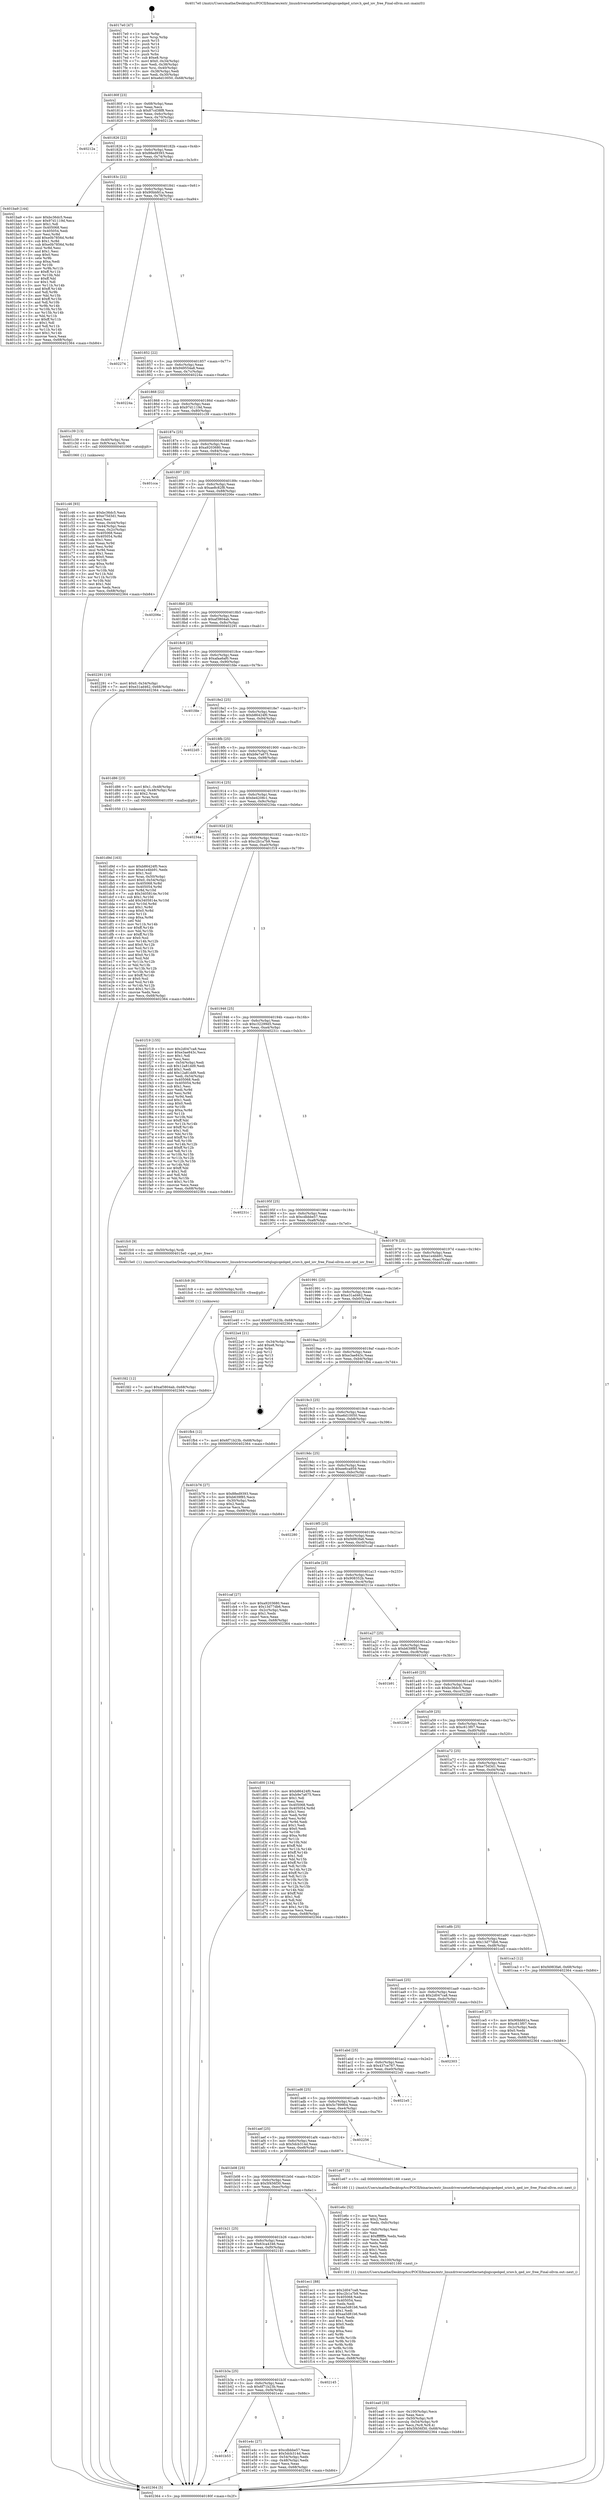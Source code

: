 digraph "0x4017e0" {
  label = "0x4017e0 (/mnt/c/Users/mathe/Desktop/tcc/POCII/binaries/extr_linuxdriversnetethernetqlogicqedqed_sriov.h_qed_iov_free_Final-ollvm.out::main(0))"
  labelloc = "t"
  node[shape=record]

  Entry [label="",width=0.3,height=0.3,shape=circle,fillcolor=black,style=filled]
  "0x40180f" [label="{
     0x40180f [23]\l
     | [instrs]\l
     &nbsp;&nbsp;0x40180f \<+3\>: mov -0x68(%rbp),%eax\l
     &nbsp;&nbsp;0x401812 \<+2\>: mov %eax,%ecx\l
     &nbsp;&nbsp;0x401814 \<+6\>: sub $0x87cd38f8,%ecx\l
     &nbsp;&nbsp;0x40181a \<+3\>: mov %eax,-0x6c(%rbp)\l
     &nbsp;&nbsp;0x40181d \<+3\>: mov %ecx,-0x70(%rbp)\l
     &nbsp;&nbsp;0x401820 \<+6\>: je 000000000040212a \<main+0x94a\>\l
  }"]
  "0x40212a" [label="{
     0x40212a\l
  }", style=dashed]
  "0x401826" [label="{
     0x401826 [22]\l
     | [instrs]\l
     &nbsp;&nbsp;0x401826 \<+5\>: jmp 000000000040182b \<main+0x4b\>\l
     &nbsp;&nbsp;0x40182b \<+3\>: mov -0x6c(%rbp),%eax\l
     &nbsp;&nbsp;0x40182e \<+5\>: sub $0x88ed9393,%eax\l
     &nbsp;&nbsp;0x401833 \<+3\>: mov %eax,-0x74(%rbp)\l
     &nbsp;&nbsp;0x401836 \<+6\>: je 0000000000401ba9 \<main+0x3c9\>\l
  }"]
  Exit [label="",width=0.3,height=0.3,shape=circle,fillcolor=black,style=filled,peripheries=2]
  "0x401ba9" [label="{
     0x401ba9 [144]\l
     | [instrs]\l
     &nbsp;&nbsp;0x401ba9 \<+5\>: mov $0xbc36dc5,%eax\l
     &nbsp;&nbsp;0x401bae \<+5\>: mov $0x97d1119d,%ecx\l
     &nbsp;&nbsp;0x401bb3 \<+2\>: mov $0x1,%dl\l
     &nbsp;&nbsp;0x401bb5 \<+7\>: mov 0x405068,%esi\l
     &nbsp;&nbsp;0x401bbc \<+7\>: mov 0x405054,%edi\l
     &nbsp;&nbsp;0x401bc3 \<+3\>: mov %esi,%r8d\l
     &nbsp;&nbsp;0x401bc6 \<+7\>: add $0xe0b7856d,%r8d\l
     &nbsp;&nbsp;0x401bcd \<+4\>: sub $0x1,%r8d\l
     &nbsp;&nbsp;0x401bd1 \<+7\>: sub $0xe0b7856d,%r8d\l
     &nbsp;&nbsp;0x401bd8 \<+4\>: imul %r8d,%esi\l
     &nbsp;&nbsp;0x401bdc \<+3\>: and $0x1,%esi\l
     &nbsp;&nbsp;0x401bdf \<+3\>: cmp $0x0,%esi\l
     &nbsp;&nbsp;0x401be2 \<+4\>: sete %r9b\l
     &nbsp;&nbsp;0x401be6 \<+3\>: cmp $0xa,%edi\l
     &nbsp;&nbsp;0x401be9 \<+4\>: setl %r10b\l
     &nbsp;&nbsp;0x401bed \<+3\>: mov %r9b,%r11b\l
     &nbsp;&nbsp;0x401bf0 \<+4\>: xor $0xff,%r11b\l
     &nbsp;&nbsp;0x401bf4 \<+3\>: mov %r10b,%bl\l
     &nbsp;&nbsp;0x401bf7 \<+3\>: xor $0xff,%bl\l
     &nbsp;&nbsp;0x401bfa \<+3\>: xor $0x1,%dl\l
     &nbsp;&nbsp;0x401bfd \<+3\>: mov %r11b,%r14b\l
     &nbsp;&nbsp;0x401c00 \<+4\>: and $0xff,%r14b\l
     &nbsp;&nbsp;0x401c04 \<+3\>: and %dl,%r9b\l
     &nbsp;&nbsp;0x401c07 \<+3\>: mov %bl,%r15b\l
     &nbsp;&nbsp;0x401c0a \<+4\>: and $0xff,%r15b\l
     &nbsp;&nbsp;0x401c0e \<+3\>: and %dl,%r10b\l
     &nbsp;&nbsp;0x401c11 \<+3\>: or %r9b,%r14b\l
     &nbsp;&nbsp;0x401c14 \<+3\>: or %r10b,%r15b\l
     &nbsp;&nbsp;0x401c17 \<+3\>: xor %r15b,%r14b\l
     &nbsp;&nbsp;0x401c1a \<+3\>: or %bl,%r11b\l
     &nbsp;&nbsp;0x401c1d \<+4\>: xor $0xff,%r11b\l
     &nbsp;&nbsp;0x401c21 \<+3\>: or $0x1,%dl\l
     &nbsp;&nbsp;0x401c24 \<+3\>: and %dl,%r11b\l
     &nbsp;&nbsp;0x401c27 \<+3\>: or %r11b,%r14b\l
     &nbsp;&nbsp;0x401c2a \<+4\>: test $0x1,%r14b\l
     &nbsp;&nbsp;0x401c2e \<+3\>: cmovne %ecx,%eax\l
     &nbsp;&nbsp;0x401c31 \<+3\>: mov %eax,-0x68(%rbp)\l
     &nbsp;&nbsp;0x401c34 \<+5\>: jmp 0000000000402364 \<main+0xb84\>\l
  }"]
  "0x40183c" [label="{
     0x40183c [22]\l
     | [instrs]\l
     &nbsp;&nbsp;0x40183c \<+5\>: jmp 0000000000401841 \<main+0x61\>\l
     &nbsp;&nbsp;0x401841 \<+3\>: mov -0x6c(%rbp),%eax\l
     &nbsp;&nbsp;0x401844 \<+5\>: sub $0x90bbfd1a,%eax\l
     &nbsp;&nbsp;0x401849 \<+3\>: mov %eax,-0x78(%rbp)\l
     &nbsp;&nbsp;0x40184c \<+6\>: je 0000000000402274 \<main+0xa94\>\l
  }"]
  "0x401fd2" [label="{
     0x401fd2 [12]\l
     | [instrs]\l
     &nbsp;&nbsp;0x401fd2 \<+7\>: movl $0xaf3804ab,-0x68(%rbp)\l
     &nbsp;&nbsp;0x401fd9 \<+5\>: jmp 0000000000402364 \<main+0xb84\>\l
  }"]
  "0x402274" [label="{
     0x402274\l
  }", style=dashed]
  "0x401852" [label="{
     0x401852 [22]\l
     | [instrs]\l
     &nbsp;&nbsp;0x401852 \<+5\>: jmp 0000000000401857 \<main+0x77\>\l
     &nbsp;&nbsp;0x401857 \<+3\>: mov -0x6c(%rbp),%eax\l
     &nbsp;&nbsp;0x40185a \<+5\>: sub $0x949554a8,%eax\l
     &nbsp;&nbsp;0x40185f \<+3\>: mov %eax,-0x7c(%rbp)\l
     &nbsp;&nbsp;0x401862 \<+6\>: je 000000000040224a \<main+0xa6a\>\l
  }"]
  "0x401fc9" [label="{
     0x401fc9 [9]\l
     | [instrs]\l
     &nbsp;&nbsp;0x401fc9 \<+4\>: mov -0x50(%rbp),%rdi\l
     &nbsp;&nbsp;0x401fcd \<+5\>: call 0000000000401030 \<free@plt\>\l
     | [calls]\l
     &nbsp;&nbsp;0x401030 \{1\} (unknown)\l
  }"]
  "0x40224a" [label="{
     0x40224a\l
  }", style=dashed]
  "0x401868" [label="{
     0x401868 [22]\l
     | [instrs]\l
     &nbsp;&nbsp;0x401868 \<+5\>: jmp 000000000040186d \<main+0x8d\>\l
     &nbsp;&nbsp;0x40186d \<+3\>: mov -0x6c(%rbp),%eax\l
     &nbsp;&nbsp;0x401870 \<+5\>: sub $0x97d1119d,%eax\l
     &nbsp;&nbsp;0x401875 \<+3\>: mov %eax,-0x80(%rbp)\l
     &nbsp;&nbsp;0x401878 \<+6\>: je 0000000000401c39 \<main+0x459\>\l
  }"]
  "0x401ea0" [label="{
     0x401ea0 [33]\l
     | [instrs]\l
     &nbsp;&nbsp;0x401ea0 \<+6\>: mov -0x100(%rbp),%ecx\l
     &nbsp;&nbsp;0x401ea6 \<+3\>: imul %eax,%ecx\l
     &nbsp;&nbsp;0x401ea9 \<+4\>: mov -0x50(%rbp),%r8\l
     &nbsp;&nbsp;0x401ead \<+4\>: movslq -0x54(%rbp),%r9\l
     &nbsp;&nbsp;0x401eb1 \<+4\>: mov %ecx,(%r8,%r9,4)\l
     &nbsp;&nbsp;0x401eb5 \<+7\>: movl $0x5f456f30,-0x68(%rbp)\l
     &nbsp;&nbsp;0x401ebc \<+5\>: jmp 0000000000402364 \<main+0xb84\>\l
  }"]
  "0x401c39" [label="{
     0x401c39 [13]\l
     | [instrs]\l
     &nbsp;&nbsp;0x401c39 \<+4\>: mov -0x40(%rbp),%rax\l
     &nbsp;&nbsp;0x401c3d \<+4\>: mov 0x8(%rax),%rdi\l
     &nbsp;&nbsp;0x401c41 \<+5\>: call 0000000000401060 \<atoi@plt\>\l
     | [calls]\l
     &nbsp;&nbsp;0x401060 \{1\} (unknown)\l
  }"]
  "0x40187e" [label="{
     0x40187e [25]\l
     | [instrs]\l
     &nbsp;&nbsp;0x40187e \<+5\>: jmp 0000000000401883 \<main+0xa3\>\l
     &nbsp;&nbsp;0x401883 \<+3\>: mov -0x6c(%rbp),%eax\l
     &nbsp;&nbsp;0x401886 \<+5\>: sub $0xa9203680,%eax\l
     &nbsp;&nbsp;0x40188b \<+6\>: mov %eax,-0x84(%rbp)\l
     &nbsp;&nbsp;0x401891 \<+6\>: je 0000000000401cca \<main+0x4ea\>\l
  }"]
  "0x401e6c" [label="{
     0x401e6c [52]\l
     | [instrs]\l
     &nbsp;&nbsp;0x401e6c \<+2\>: xor %ecx,%ecx\l
     &nbsp;&nbsp;0x401e6e \<+5\>: mov $0x2,%edx\l
     &nbsp;&nbsp;0x401e73 \<+6\>: mov %edx,-0xfc(%rbp)\l
     &nbsp;&nbsp;0x401e79 \<+1\>: cltd\l
     &nbsp;&nbsp;0x401e7a \<+6\>: mov -0xfc(%rbp),%esi\l
     &nbsp;&nbsp;0x401e80 \<+2\>: idiv %esi\l
     &nbsp;&nbsp;0x401e82 \<+6\>: imul $0xfffffffe,%edx,%edx\l
     &nbsp;&nbsp;0x401e88 \<+2\>: mov %ecx,%edi\l
     &nbsp;&nbsp;0x401e8a \<+2\>: sub %edx,%edi\l
     &nbsp;&nbsp;0x401e8c \<+2\>: mov %ecx,%edx\l
     &nbsp;&nbsp;0x401e8e \<+3\>: sub $0x1,%edx\l
     &nbsp;&nbsp;0x401e91 \<+2\>: add %edx,%edi\l
     &nbsp;&nbsp;0x401e93 \<+2\>: sub %edi,%ecx\l
     &nbsp;&nbsp;0x401e95 \<+6\>: mov %ecx,-0x100(%rbp)\l
     &nbsp;&nbsp;0x401e9b \<+5\>: call 0000000000401160 \<next_i\>\l
     | [calls]\l
     &nbsp;&nbsp;0x401160 \{1\} (/mnt/c/Users/mathe/Desktop/tcc/POCII/binaries/extr_linuxdriversnetethernetqlogicqedqed_sriov.h_qed_iov_free_Final-ollvm.out::next_i)\l
  }"]
  "0x401cca" [label="{
     0x401cca\l
  }", style=dashed]
  "0x401897" [label="{
     0x401897 [25]\l
     | [instrs]\l
     &nbsp;&nbsp;0x401897 \<+5\>: jmp 000000000040189c \<main+0xbc\>\l
     &nbsp;&nbsp;0x40189c \<+3\>: mov -0x6c(%rbp),%eax\l
     &nbsp;&nbsp;0x40189f \<+5\>: sub $0xae8c82f8,%eax\l
     &nbsp;&nbsp;0x4018a4 \<+6\>: mov %eax,-0x88(%rbp)\l
     &nbsp;&nbsp;0x4018aa \<+6\>: je 000000000040206e \<main+0x88e\>\l
  }"]
  "0x401b53" [label="{
     0x401b53\l
  }", style=dashed]
  "0x40206e" [label="{
     0x40206e\l
  }", style=dashed]
  "0x4018b0" [label="{
     0x4018b0 [25]\l
     | [instrs]\l
     &nbsp;&nbsp;0x4018b0 \<+5\>: jmp 00000000004018b5 \<main+0xd5\>\l
     &nbsp;&nbsp;0x4018b5 \<+3\>: mov -0x6c(%rbp),%eax\l
     &nbsp;&nbsp;0x4018b8 \<+5\>: sub $0xaf3804ab,%eax\l
     &nbsp;&nbsp;0x4018bd \<+6\>: mov %eax,-0x8c(%rbp)\l
     &nbsp;&nbsp;0x4018c3 \<+6\>: je 0000000000402291 \<main+0xab1\>\l
  }"]
  "0x401e4c" [label="{
     0x401e4c [27]\l
     | [instrs]\l
     &nbsp;&nbsp;0x401e4c \<+5\>: mov $0xcdbbbe57,%eax\l
     &nbsp;&nbsp;0x401e51 \<+5\>: mov $0x5dcb314d,%ecx\l
     &nbsp;&nbsp;0x401e56 \<+3\>: mov -0x54(%rbp),%edx\l
     &nbsp;&nbsp;0x401e59 \<+3\>: cmp -0x48(%rbp),%edx\l
     &nbsp;&nbsp;0x401e5c \<+3\>: cmovl %ecx,%eax\l
     &nbsp;&nbsp;0x401e5f \<+3\>: mov %eax,-0x68(%rbp)\l
     &nbsp;&nbsp;0x401e62 \<+5\>: jmp 0000000000402364 \<main+0xb84\>\l
  }"]
  "0x402291" [label="{
     0x402291 [19]\l
     | [instrs]\l
     &nbsp;&nbsp;0x402291 \<+7\>: movl $0x0,-0x34(%rbp)\l
     &nbsp;&nbsp;0x402298 \<+7\>: movl $0xe31ad462,-0x68(%rbp)\l
     &nbsp;&nbsp;0x40229f \<+5\>: jmp 0000000000402364 \<main+0xb84\>\l
  }"]
  "0x4018c9" [label="{
     0x4018c9 [25]\l
     | [instrs]\l
     &nbsp;&nbsp;0x4018c9 \<+5\>: jmp 00000000004018ce \<main+0xee\>\l
     &nbsp;&nbsp;0x4018ce \<+3\>: mov -0x6c(%rbp),%eax\l
     &nbsp;&nbsp;0x4018d1 \<+5\>: sub $0xafaa6af0,%eax\l
     &nbsp;&nbsp;0x4018d6 \<+6\>: mov %eax,-0x90(%rbp)\l
     &nbsp;&nbsp;0x4018dc \<+6\>: je 0000000000401fde \<main+0x7fe\>\l
  }"]
  "0x401b3a" [label="{
     0x401b3a [25]\l
     | [instrs]\l
     &nbsp;&nbsp;0x401b3a \<+5\>: jmp 0000000000401b3f \<main+0x35f\>\l
     &nbsp;&nbsp;0x401b3f \<+3\>: mov -0x6c(%rbp),%eax\l
     &nbsp;&nbsp;0x401b42 \<+5\>: sub $0x6f71b23b,%eax\l
     &nbsp;&nbsp;0x401b47 \<+6\>: mov %eax,-0xf4(%rbp)\l
     &nbsp;&nbsp;0x401b4d \<+6\>: je 0000000000401e4c \<main+0x66c\>\l
  }"]
  "0x401fde" [label="{
     0x401fde\l
  }", style=dashed]
  "0x4018e2" [label="{
     0x4018e2 [25]\l
     | [instrs]\l
     &nbsp;&nbsp;0x4018e2 \<+5\>: jmp 00000000004018e7 \<main+0x107\>\l
     &nbsp;&nbsp;0x4018e7 \<+3\>: mov -0x6c(%rbp),%eax\l
     &nbsp;&nbsp;0x4018ea \<+5\>: sub $0xb86424f0,%eax\l
     &nbsp;&nbsp;0x4018ef \<+6\>: mov %eax,-0x94(%rbp)\l
     &nbsp;&nbsp;0x4018f5 \<+6\>: je 00000000004022d5 \<main+0xaf5\>\l
  }"]
  "0x402145" [label="{
     0x402145\l
  }", style=dashed]
  "0x4022d5" [label="{
     0x4022d5\l
  }", style=dashed]
  "0x4018fb" [label="{
     0x4018fb [25]\l
     | [instrs]\l
     &nbsp;&nbsp;0x4018fb \<+5\>: jmp 0000000000401900 \<main+0x120\>\l
     &nbsp;&nbsp;0x401900 \<+3\>: mov -0x6c(%rbp),%eax\l
     &nbsp;&nbsp;0x401903 \<+5\>: sub $0xb9e7a675,%eax\l
     &nbsp;&nbsp;0x401908 \<+6\>: mov %eax,-0x98(%rbp)\l
     &nbsp;&nbsp;0x40190e \<+6\>: je 0000000000401d86 \<main+0x5a6\>\l
  }"]
  "0x401b21" [label="{
     0x401b21 [25]\l
     | [instrs]\l
     &nbsp;&nbsp;0x401b21 \<+5\>: jmp 0000000000401b26 \<main+0x346\>\l
     &nbsp;&nbsp;0x401b26 \<+3\>: mov -0x6c(%rbp),%eax\l
     &nbsp;&nbsp;0x401b29 \<+5\>: sub $0x63ca4346,%eax\l
     &nbsp;&nbsp;0x401b2e \<+6\>: mov %eax,-0xf0(%rbp)\l
     &nbsp;&nbsp;0x401b34 \<+6\>: je 0000000000402145 \<main+0x965\>\l
  }"]
  "0x401d86" [label="{
     0x401d86 [23]\l
     | [instrs]\l
     &nbsp;&nbsp;0x401d86 \<+7\>: movl $0x1,-0x48(%rbp)\l
     &nbsp;&nbsp;0x401d8d \<+4\>: movslq -0x48(%rbp),%rax\l
     &nbsp;&nbsp;0x401d91 \<+4\>: shl $0x2,%rax\l
     &nbsp;&nbsp;0x401d95 \<+3\>: mov %rax,%rdi\l
     &nbsp;&nbsp;0x401d98 \<+5\>: call 0000000000401050 \<malloc@plt\>\l
     | [calls]\l
     &nbsp;&nbsp;0x401050 \{1\} (unknown)\l
  }"]
  "0x401914" [label="{
     0x401914 [25]\l
     | [instrs]\l
     &nbsp;&nbsp;0x401914 \<+5\>: jmp 0000000000401919 \<main+0x139\>\l
     &nbsp;&nbsp;0x401919 \<+3\>: mov -0x6c(%rbp),%eax\l
     &nbsp;&nbsp;0x40191c \<+5\>: sub $0xbe4208c1,%eax\l
     &nbsp;&nbsp;0x401921 \<+6\>: mov %eax,-0x9c(%rbp)\l
     &nbsp;&nbsp;0x401927 \<+6\>: je 000000000040234a \<main+0xb6a\>\l
  }"]
  "0x401ec1" [label="{
     0x401ec1 [88]\l
     | [instrs]\l
     &nbsp;&nbsp;0x401ec1 \<+5\>: mov $0x2d047ca8,%eax\l
     &nbsp;&nbsp;0x401ec6 \<+5\>: mov $0xc2b1a7b9,%ecx\l
     &nbsp;&nbsp;0x401ecb \<+7\>: mov 0x405068,%edx\l
     &nbsp;&nbsp;0x401ed2 \<+7\>: mov 0x405054,%esi\l
     &nbsp;&nbsp;0x401ed9 \<+2\>: mov %edx,%edi\l
     &nbsp;&nbsp;0x401edb \<+6\>: add $0xaa5d81b6,%edi\l
     &nbsp;&nbsp;0x401ee1 \<+3\>: sub $0x1,%edi\l
     &nbsp;&nbsp;0x401ee4 \<+6\>: sub $0xaa5d81b6,%edi\l
     &nbsp;&nbsp;0x401eea \<+3\>: imul %edi,%edx\l
     &nbsp;&nbsp;0x401eed \<+3\>: and $0x1,%edx\l
     &nbsp;&nbsp;0x401ef0 \<+3\>: cmp $0x0,%edx\l
     &nbsp;&nbsp;0x401ef3 \<+4\>: sete %r8b\l
     &nbsp;&nbsp;0x401ef7 \<+3\>: cmp $0xa,%esi\l
     &nbsp;&nbsp;0x401efa \<+4\>: setl %r9b\l
     &nbsp;&nbsp;0x401efe \<+3\>: mov %r8b,%r10b\l
     &nbsp;&nbsp;0x401f01 \<+3\>: and %r9b,%r10b\l
     &nbsp;&nbsp;0x401f04 \<+3\>: xor %r9b,%r8b\l
     &nbsp;&nbsp;0x401f07 \<+3\>: or %r8b,%r10b\l
     &nbsp;&nbsp;0x401f0a \<+4\>: test $0x1,%r10b\l
     &nbsp;&nbsp;0x401f0e \<+3\>: cmovne %ecx,%eax\l
     &nbsp;&nbsp;0x401f11 \<+3\>: mov %eax,-0x68(%rbp)\l
     &nbsp;&nbsp;0x401f14 \<+5\>: jmp 0000000000402364 \<main+0xb84\>\l
  }"]
  "0x40234a" [label="{
     0x40234a\l
  }", style=dashed]
  "0x40192d" [label="{
     0x40192d [25]\l
     | [instrs]\l
     &nbsp;&nbsp;0x40192d \<+5\>: jmp 0000000000401932 \<main+0x152\>\l
     &nbsp;&nbsp;0x401932 \<+3\>: mov -0x6c(%rbp),%eax\l
     &nbsp;&nbsp;0x401935 \<+5\>: sub $0xc2b1a7b9,%eax\l
     &nbsp;&nbsp;0x40193a \<+6\>: mov %eax,-0xa0(%rbp)\l
     &nbsp;&nbsp;0x401940 \<+6\>: je 0000000000401f19 \<main+0x739\>\l
  }"]
  "0x401b08" [label="{
     0x401b08 [25]\l
     | [instrs]\l
     &nbsp;&nbsp;0x401b08 \<+5\>: jmp 0000000000401b0d \<main+0x32d\>\l
     &nbsp;&nbsp;0x401b0d \<+3\>: mov -0x6c(%rbp),%eax\l
     &nbsp;&nbsp;0x401b10 \<+5\>: sub $0x5f456f30,%eax\l
     &nbsp;&nbsp;0x401b15 \<+6\>: mov %eax,-0xec(%rbp)\l
     &nbsp;&nbsp;0x401b1b \<+6\>: je 0000000000401ec1 \<main+0x6e1\>\l
  }"]
  "0x401f19" [label="{
     0x401f19 [155]\l
     | [instrs]\l
     &nbsp;&nbsp;0x401f19 \<+5\>: mov $0x2d047ca8,%eax\l
     &nbsp;&nbsp;0x401f1e \<+5\>: mov $0xe3ae843c,%ecx\l
     &nbsp;&nbsp;0x401f23 \<+2\>: mov $0x1,%dl\l
     &nbsp;&nbsp;0x401f25 \<+2\>: xor %esi,%esi\l
     &nbsp;&nbsp;0x401f27 \<+3\>: mov -0x54(%rbp),%edi\l
     &nbsp;&nbsp;0x401f2a \<+6\>: sub $0x12a81dd9,%edi\l
     &nbsp;&nbsp;0x401f30 \<+3\>: add $0x1,%edi\l
     &nbsp;&nbsp;0x401f33 \<+6\>: add $0x12a81dd9,%edi\l
     &nbsp;&nbsp;0x401f39 \<+3\>: mov %edi,-0x54(%rbp)\l
     &nbsp;&nbsp;0x401f3c \<+7\>: mov 0x405068,%edi\l
     &nbsp;&nbsp;0x401f43 \<+8\>: mov 0x405054,%r8d\l
     &nbsp;&nbsp;0x401f4b \<+3\>: sub $0x1,%esi\l
     &nbsp;&nbsp;0x401f4e \<+3\>: mov %edi,%r9d\l
     &nbsp;&nbsp;0x401f51 \<+3\>: add %esi,%r9d\l
     &nbsp;&nbsp;0x401f54 \<+4\>: imul %r9d,%edi\l
     &nbsp;&nbsp;0x401f58 \<+3\>: and $0x1,%edi\l
     &nbsp;&nbsp;0x401f5b \<+3\>: cmp $0x0,%edi\l
     &nbsp;&nbsp;0x401f5e \<+4\>: sete %r10b\l
     &nbsp;&nbsp;0x401f62 \<+4\>: cmp $0xa,%r8d\l
     &nbsp;&nbsp;0x401f66 \<+4\>: setl %r11b\l
     &nbsp;&nbsp;0x401f6a \<+3\>: mov %r10b,%bl\l
     &nbsp;&nbsp;0x401f6d \<+3\>: xor $0xff,%bl\l
     &nbsp;&nbsp;0x401f70 \<+3\>: mov %r11b,%r14b\l
     &nbsp;&nbsp;0x401f73 \<+4\>: xor $0xff,%r14b\l
     &nbsp;&nbsp;0x401f77 \<+3\>: xor $0x1,%dl\l
     &nbsp;&nbsp;0x401f7a \<+3\>: mov %bl,%r15b\l
     &nbsp;&nbsp;0x401f7d \<+4\>: and $0xff,%r15b\l
     &nbsp;&nbsp;0x401f81 \<+3\>: and %dl,%r10b\l
     &nbsp;&nbsp;0x401f84 \<+3\>: mov %r14b,%r12b\l
     &nbsp;&nbsp;0x401f87 \<+4\>: and $0xff,%r12b\l
     &nbsp;&nbsp;0x401f8b \<+3\>: and %dl,%r11b\l
     &nbsp;&nbsp;0x401f8e \<+3\>: or %r10b,%r15b\l
     &nbsp;&nbsp;0x401f91 \<+3\>: or %r11b,%r12b\l
     &nbsp;&nbsp;0x401f94 \<+3\>: xor %r12b,%r15b\l
     &nbsp;&nbsp;0x401f97 \<+3\>: or %r14b,%bl\l
     &nbsp;&nbsp;0x401f9a \<+3\>: xor $0xff,%bl\l
     &nbsp;&nbsp;0x401f9d \<+3\>: or $0x1,%dl\l
     &nbsp;&nbsp;0x401fa0 \<+2\>: and %dl,%bl\l
     &nbsp;&nbsp;0x401fa2 \<+3\>: or %bl,%r15b\l
     &nbsp;&nbsp;0x401fa5 \<+4\>: test $0x1,%r15b\l
     &nbsp;&nbsp;0x401fa9 \<+3\>: cmovne %ecx,%eax\l
     &nbsp;&nbsp;0x401fac \<+3\>: mov %eax,-0x68(%rbp)\l
     &nbsp;&nbsp;0x401faf \<+5\>: jmp 0000000000402364 \<main+0xb84\>\l
  }"]
  "0x401946" [label="{
     0x401946 [25]\l
     | [instrs]\l
     &nbsp;&nbsp;0x401946 \<+5\>: jmp 000000000040194b \<main+0x16b\>\l
     &nbsp;&nbsp;0x40194b \<+3\>: mov -0x6c(%rbp),%eax\l
     &nbsp;&nbsp;0x40194e \<+5\>: sub $0xc32299d5,%eax\l
     &nbsp;&nbsp;0x401953 \<+6\>: mov %eax,-0xa4(%rbp)\l
     &nbsp;&nbsp;0x401959 \<+6\>: je 000000000040231c \<main+0xb3c\>\l
  }"]
  "0x401e67" [label="{
     0x401e67 [5]\l
     | [instrs]\l
     &nbsp;&nbsp;0x401e67 \<+5\>: call 0000000000401160 \<next_i\>\l
     | [calls]\l
     &nbsp;&nbsp;0x401160 \{1\} (/mnt/c/Users/mathe/Desktop/tcc/POCII/binaries/extr_linuxdriversnetethernetqlogicqedqed_sriov.h_qed_iov_free_Final-ollvm.out::next_i)\l
  }"]
  "0x40231c" [label="{
     0x40231c\l
  }", style=dashed]
  "0x40195f" [label="{
     0x40195f [25]\l
     | [instrs]\l
     &nbsp;&nbsp;0x40195f \<+5\>: jmp 0000000000401964 \<main+0x184\>\l
     &nbsp;&nbsp;0x401964 \<+3\>: mov -0x6c(%rbp),%eax\l
     &nbsp;&nbsp;0x401967 \<+5\>: sub $0xcdbbbe57,%eax\l
     &nbsp;&nbsp;0x40196c \<+6\>: mov %eax,-0xa8(%rbp)\l
     &nbsp;&nbsp;0x401972 \<+6\>: je 0000000000401fc0 \<main+0x7e0\>\l
  }"]
  "0x401aef" [label="{
     0x401aef [25]\l
     | [instrs]\l
     &nbsp;&nbsp;0x401aef \<+5\>: jmp 0000000000401af4 \<main+0x314\>\l
     &nbsp;&nbsp;0x401af4 \<+3\>: mov -0x6c(%rbp),%eax\l
     &nbsp;&nbsp;0x401af7 \<+5\>: sub $0x5dcb314d,%eax\l
     &nbsp;&nbsp;0x401afc \<+6\>: mov %eax,-0xe8(%rbp)\l
     &nbsp;&nbsp;0x401b02 \<+6\>: je 0000000000401e67 \<main+0x687\>\l
  }"]
  "0x401fc0" [label="{
     0x401fc0 [9]\l
     | [instrs]\l
     &nbsp;&nbsp;0x401fc0 \<+4\>: mov -0x50(%rbp),%rdi\l
     &nbsp;&nbsp;0x401fc4 \<+5\>: call 00000000004015e0 \<qed_iov_free\>\l
     | [calls]\l
     &nbsp;&nbsp;0x4015e0 \{1\} (/mnt/c/Users/mathe/Desktop/tcc/POCII/binaries/extr_linuxdriversnetethernetqlogicqedqed_sriov.h_qed_iov_free_Final-ollvm.out::qed_iov_free)\l
  }"]
  "0x401978" [label="{
     0x401978 [25]\l
     | [instrs]\l
     &nbsp;&nbsp;0x401978 \<+5\>: jmp 000000000040197d \<main+0x19d\>\l
     &nbsp;&nbsp;0x40197d \<+3\>: mov -0x6c(%rbp),%eax\l
     &nbsp;&nbsp;0x401980 \<+5\>: sub $0xe1e4bb91,%eax\l
     &nbsp;&nbsp;0x401985 \<+6\>: mov %eax,-0xac(%rbp)\l
     &nbsp;&nbsp;0x40198b \<+6\>: je 0000000000401e40 \<main+0x660\>\l
  }"]
  "0x402256" [label="{
     0x402256\l
  }", style=dashed]
  "0x401e40" [label="{
     0x401e40 [12]\l
     | [instrs]\l
     &nbsp;&nbsp;0x401e40 \<+7\>: movl $0x6f71b23b,-0x68(%rbp)\l
     &nbsp;&nbsp;0x401e47 \<+5\>: jmp 0000000000402364 \<main+0xb84\>\l
  }"]
  "0x401991" [label="{
     0x401991 [25]\l
     | [instrs]\l
     &nbsp;&nbsp;0x401991 \<+5\>: jmp 0000000000401996 \<main+0x1b6\>\l
     &nbsp;&nbsp;0x401996 \<+3\>: mov -0x6c(%rbp),%eax\l
     &nbsp;&nbsp;0x401999 \<+5\>: sub $0xe31ad462,%eax\l
     &nbsp;&nbsp;0x40199e \<+6\>: mov %eax,-0xb0(%rbp)\l
     &nbsp;&nbsp;0x4019a4 \<+6\>: je 00000000004022a4 \<main+0xac4\>\l
  }"]
  "0x401ad6" [label="{
     0x401ad6 [25]\l
     | [instrs]\l
     &nbsp;&nbsp;0x401ad6 \<+5\>: jmp 0000000000401adb \<main+0x2fb\>\l
     &nbsp;&nbsp;0x401adb \<+3\>: mov -0x6c(%rbp),%eax\l
     &nbsp;&nbsp;0x401ade \<+5\>: sub $0x5c789904,%eax\l
     &nbsp;&nbsp;0x401ae3 \<+6\>: mov %eax,-0xe4(%rbp)\l
     &nbsp;&nbsp;0x401ae9 \<+6\>: je 0000000000402256 \<main+0xa76\>\l
  }"]
  "0x4022a4" [label="{
     0x4022a4 [21]\l
     | [instrs]\l
     &nbsp;&nbsp;0x4022a4 \<+3\>: mov -0x34(%rbp),%eax\l
     &nbsp;&nbsp;0x4022a7 \<+7\>: add $0xe8,%rsp\l
     &nbsp;&nbsp;0x4022ae \<+1\>: pop %rbx\l
     &nbsp;&nbsp;0x4022af \<+2\>: pop %r12\l
     &nbsp;&nbsp;0x4022b1 \<+2\>: pop %r13\l
     &nbsp;&nbsp;0x4022b3 \<+2\>: pop %r14\l
     &nbsp;&nbsp;0x4022b5 \<+2\>: pop %r15\l
     &nbsp;&nbsp;0x4022b7 \<+1\>: pop %rbp\l
     &nbsp;&nbsp;0x4022b8 \<+1\>: ret\l
  }"]
  "0x4019aa" [label="{
     0x4019aa [25]\l
     | [instrs]\l
     &nbsp;&nbsp;0x4019aa \<+5\>: jmp 00000000004019af \<main+0x1cf\>\l
     &nbsp;&nbsp;0x4019af \<+3\>: mov -0x6c(%rbp),%eax\l
     &nbsp;&nbsp;0x4019b2 \<+5\>: sub $0xe3ae843c,%eax\l
     &nbsp;&nbsp;0x4019b7 \<+6\>: mov %eax,-0xb4(%rbp)\l
     &nbsp;&nbsp;0x4019bd \<+6\>: je 0000000000401fb4 \<main+0x7d4\>\l
  }"]
  "0x4021e5" [label="{
     0x4021e5\l
  }", style=dashed]
  "0x401fb4" [label="{
     0x401fb4 [12]\l
     | [instrs]\l
     &nbsp;&nbsp;0x401fb4 \<+7\>: movl $0x6f71b23b,-0x68(%rbp)\l
     &nbsp;&nbsp;0x401fbb \<+5\>: jmp 0000000000402364 \<main+0xb84\>\l
  }"]
  "0x4019c3" [label="{
     0x4019c3 [25]\l
     | [instrs]\l
     &nbsp;&nbsp;0x4019c3 \<+5\>: jmp 00000000004019c8 \<main+0x1e8\>\l
     &nbsp;&nbsp;0x4019c8 \<+3\>: mov -0x6c(%rbp),%eax\l
     &nbsp;&nbsp;0x4019cb \<+5\>: sub $0xe6d10050,%eax\l
     &nbsp;&nbsp;0x4019d0 \<+6\>: mov %eax,-0xb8(%rbp)\l
     &nbsp;&nbsp;0x4019d6 \<+6\>: je 0000000000401b76 \<main+0x396\>\l
  }"]
  "0x401abd" [label="{
     0x401abd [25]\l
     | [instrs]\l
     &nbsp;&nbsp;0x401abd \<+5\>: jmp 0000000000401ac2 \<main+0x2e2\>\l
     &nbsp;&nbsp;0x401ac2 \<+3\>: mov -0x6c(%rbp),%eax\l
     &nbsp;&nbsp;0x401ac5 \<+5\>: sub $0x437ce767,%eax\l
     &nbsp;&nbsp;0x401aca \<+6\>: mov %eax,-0xe0(%rbp)\l
     &nbsp;&nbsp;0x401ad0 \<+6\>: je 00000000004021e5 \<main+0xa05\>\l
  }"]
  "0x401b76" [label="{
     0x401b76 [27]\l
     | [instrs]\l
     &nbsp;&nbsp;0x401b76 \<+5\>: mov $0x88ed9393,%eax\l
     &nbsp;&nbsp;0x401b7b \<+5\>: mov $0xb639f85,%ecx\l
     &nbsp;&nbsp;0x401b80 \<+3\>: mov -0x30(%rbp),%edx\l
     &nbsp;&nbsp;0x401b83 \<+3\>: cmp $0x2,%edx\l
     &nbsp;&nbsp;0x401b86 \<+3\>: cmovne %ecx,%eax\l
     &nbsp;&nbsp;0x401b89 \<+3\>: mov %eax,-0x68(%rbp)\l
     &nbsp;&nbsp;0x401b8c \<+5\>: jmp 0000000000402364 \<main+0xb84\>\l
  }"]
  "0x4019dc" [label="{
     0x4019dc [25]\l
     | [instrs]\l
     &nbsp;&nbsp;0x4019dc \<+5\>: jmp 00000000004019e1 \<main+0x201\>\l
     &nbsp;&nbsp;0x4019e1 \<+3\>: mov -0x6c(%rbp),%eax\l
     &nbsp;&nbsp;0x4019e4 \<+5\>: sub $0xee6ca959,%eax\l
     &nbsp;&nbsp;0x4019e9 \<+6\>: mov %eax,-0xbc(%rbp)\l
     &nbsp;&nbsp;0x4019ef \<+6\>: je 0000000000402280 \<main+0xaa0\>\l
  }"]
  "0x402364" [label="{
     0x402364 [5]\l
     | [instrs]\l
     &nbsp;&nbsp;0x402364 \<+5\>: jmp 000000000040180f \<main+0x2f\>\l
  }"]
  "0x4017e0" [label="{
     0x4017e0 [47]\l
     | [instrs]\l
     &nbsp;&nbsp;0x4017e0 \<+1\>: push %rbp\l
     &nbsp;&nbsp;0x4017e1 \<+3\>: mov %rsp,%rbp\l
     &nbsp;&nbsp;0x4017e4 \<+2\>: push %r15\l
     &nbsp;&nbsp;0x4017e6 \<+2\>: push %r14\l
     &nbsp;&nbsp;0x4017e8 \<+2\>: push %r13\l
     &nbsp;&nbsp;0x4017ea \<+2\>: push %r12\l
     &nbsp;&nbsp;0x4017ec \<+1\>: push %rbx\l
     &nbsp;&nbsp;0x4017ed \<+7\>: sub $0xe8,%rsp\l
     &nbsp;&nbsp;0x4017f4 \<+7\>: movl $0x0,-0x34(%rbp)\l
     &nbsp;&nbsp;0x4017fb \<+3\>: mov %edi,-0x38(%rbp)\l
     &nbsp;&nbsp;0x4017fe \<+4\>: mov %rsi,-0x40(%rbp)\l
     &nbsp;&nbsp;0x401802 \<+3\>: mov -0x38(%rbp),%edi\l
     &nbsp;&nbsp;0x401805 \<+3\>: mov %edi,-0x30(%rbp)\l
     &nbsp;&nbsp;0x401808 \<+7\>: movl $0xe6d10050,-0x68(%rbp)\l
  }"]
  "0x401c46" [label="{
     0x401c46 [93]\l
     | [instrs]\l
     &nbsp;&nbsp;0x401c46 \<+5\>: mov $0xbc36dc5,%ecx\l
     &nbsp;&nbsp;0x401c4b \<+5\>: mov $0xe75d3d1,%edx\l
     &nbsp;&nbsp;0x401c50 \<+2\>: xor %esi,%esi\l
     &nbsp;&nbsp;0x401c52 \<+3\>: mov %eax,-0x44(%rbp)\l
     &nbsp;&nbsp;0x401c55 \<+3\>: mov -0x44(%rbp),%eax\l
     &nbsp;&nbsp;0x401c58 \<+3\>: mov %eax,-0x2c(%rbp)\l
     &nbsp;&nbsp;0x401c5b \<+7\>: mov 0x405068,%eax\l
     &nbsp;&nbsp;0x401c62 \<+8\>: mov 0x405054,%r8d\l
     &nbsp;&nbsp;0x401c6a \<+3\>: sub $0x1,%esi\l
     &nbsp;&nbsp;0x401c6d \<+3\>: mov %eax,%r9d\l
     &nbsp;&nbsp;0x401c70 \<+3\>: add %esi,%r9d\l
     &nbsp;&nbsp;0x401c73 \<+4\>: imul %r9d,%eax\l
     &nbsp;&nbsp;0x401c77 \<+3\>: and $0x1,%eax\l
     &nbsp;&nbsp;0x401c7a \<+3\>: cmp $0x0,%eax\l
     &nbsp;&nbsp;0x401c7d \<+4\>: sete %r10b\l
     &nbsp;&nbsp;0x401c81 \<+4\>: cmp $0xa,%r8d\l
     &nbsp;&nbsp;0x401c85 \<+4\>: setl %r11b\l
     &nbsp;&nbsp;0x401c89 \<+3\>: mov %r10b,%bl\l
     &nbsp;&nbsp;0x401c8c \<+3\>: and %r11b,%bl\l
     &nbsp;&nbsp;0x401c8f \<+3\>: xor %r11b,%r10b\l
     &nbsp;&nbsp;0x401c92 \<+3\>: or %r10b,%bl\l
     &nbsp;&nbsp;0x401c95 \<+3\>: test $0x1,%bl\l
     &nbsp;&nbsp;0x401c98 \<+3\>: cmovne %edx,%ecx\l
     &nbsp;&nbsp;0x401c9b \<+3\>: mov %ecx,-0x68(%rbp)\l
     &nbsp;&nbsp;0x401c9e \<+5\>: jmp 0000000000402364 \<main+0xb84\>\l
  }"]
  "0x402303" [label="{
     0x402303\l
  }", style=dashed]
  "0x402280" [label="{
     0x402280\l
  }", style=dashed]
  "0x4019f5" [label="{
     0x4019f5 [25]\l
     | [instrs]\l
     &nbsp;&nbsp;0x4019f5 \<+5\>: jmp 00000000004019fa \<main+0x21a\>\l
     &nbsp;&nbsp;0x4019fa \<+3\>: mov -0x6c(%rbp),%eax\l
     &nbsp;&nbsp;0x4019fd \<+5\>: sub $0xf4983fa6,%eax\l
     &nbsp;&nbsp;0x401a02 \<+6\>: mov %eax,-0xc0(%rbp)\l
     &nbsp;&nbsp;0x401a08 \<+6\>: je 0000000000401caf \<main+0x4cf\>\l
  }"]
  "0x401d9d" [label="{
     0x401d9d [163]\l
     | [instrs]\l
     &nbsp;&nbsp;0x401d9d \<+5\>: mov $0xb86424f0,%ecx\l
     &nbsp;&nbsp;0x401da2 \<+5\>: mov $0xe1e4bb91,%edx\l
     &nbsp;&nbsp;0x401da7 \<+3\>: mov $0x1,%sil\l
     &nbsp;&nbsp;0x401daa \<+4\>: mov %rax,-0x50(%rbp)\l
     &nbsp;&nbsp;0x401dae \<+7\>: movl $0x0,-0x54(%rbp)\l
     &nbsp;&nbsp;0x401db5 \<+8\>: mov 0x405068,%r8d\l
     &nbsp;&nbsp;0x401dbd \<+8\>: mov 0x405054,%r9d\l
     &nbsp;&nbsp;0x401dc5 \<+3\>: mov %r8d,%r10d\l
     &nbsp;&nbsp;0x401dc8 \<+7\>: sub $0x3405814e,%r10d\l
     &nbsp;&nbsp;0x401dcf \<+4\>: sub $0x1,%r10d\l
     &nbsp;&nbsp;0x401dd3 \<+7\>: add $0x3405814e,%r10d\l
     &nbsp;&nbsp;0x401dda \<+4\>: imul %r10d,%r8d\l
     &nbsp;&nbsp;0x401dde \<+4\>: and $0x1,%r8d\l
     &nbsp;&nbsp;0x401de2 \<+4\>: cmp $0x0,%r8d\l
     &nbsp;&nbsp;0x401de6 \<+4\>: sete %r11b\l
     &nbsp;&nbsp;0x401dea \<+4\>: cmp $0xa,%r9d\l
     &nbsp;&nbsp;0x401dee \<+3\>: setl %bl\l
     &nbsp;&nbsp;0x401df1 \<+3\>: mov %r11b,%r14b\l
     &nbsp;&nbsp;0x401df4 \<+4\>: xor $0xff,%r14b\l
     &nbsp;&nbsp;0x401df8 \<+3\>: mov %bl,%r15b\l
     &nbsp;&nbsp;0x401dfb \<+4\>: xor $0xff,%r15b\l
     &nbsp;&nbsp;0x401dff \<+4\>: xor $0x0,%sil\l
     &nbsp;&nbsp;0x401e03 \<+3\>: mov %r14b,%r12b\l
     &nbsp;&nbsp;0x401e06 \<+4\>: and $0x0,%r12b\l
     &nbsp;&nbsp;0x401e0a \<+3\>: and %sil,%r11b\l
     &nbsp;&nbsp;0x401e0d \<+3\>: mov %r15b,%r13b\l
     &nbsp;&nbsp;0x401e10 \<+4\>: and $0x0,%r13b\l
     &nbsp;&nbsp;0x401e14 \<+3\>: and %sil,%bl\l
     &nbsp;&nbsp;0x401e17 \<+3\>: or %r11b,%r12b\l
     &nbsp;&nbsp;0x401e1a \<+3\>: or %bl,%r13b\l
     &nbsp;&nbsp;0x401e1d \<+3\>: xor %r13b,%r12b\l
     &nbsp;&nbsp;0x401e20 \<+3\>: or %r15b,%r14b\l
     &nbsp;&nbsp;0x401e23 \<+4\>: xor $0xff,%r14b\l
     &nbsp;&nbsp;0x401e27 \<+4\>: or $0x0,%sil\l
     &nbsp;&nbsp;0x401e2b \<+3\>: and %sil,%r14b\l
     &nbsp;&nbsp;0x401e2e \<+3\>: or %r14b,%r12b\l
     &nbsp;&nbsp;0x401e31 \<+4\>: test $0x1,%r12b\l
     &nbsp;&nbsp;0x401e35 \<+3\>: cmovne %edx,%ecx\l
     &nbsp;&nbsp;0x401e38 \<+3\>: mov %ecx,-0x68(%rbp)\l
     &nbsp;&nbsp;0x401e3b \<+5\>: jmp 0000000000402364 \<main+0xb84\>\l
  }"]
  "0x401caf" [label="{
     0x401caf [27]\l
     | [instrs]\l
     &nbsp;&nbsp;0x401caf \<+5\>: mov $0xa9203680,%eax\l
     &nbsp;&nbsp;0x401cb4 \<+5\>: mov $0x13d77db6,%ecx\l
     &nbsp;&nbsp;0x401cb9 \<+3\>: mov -0x2c(%rbp),%edx\l
     &nbsp;&nbsp;0x401cbc \<+3\>: cmp $0x1,%edx\l
     &nbsp;&nbsp;0x401cbf \<+3\>: cmovl %ecx,%eax\l
     &nbsp;&nbsp;0x401cc2 \<+3\>: mov %eax,-0x68(%rbp)\l
     &nbsp;&nbsp;0x401cc5 \<+5\>: jmp 0000000000402364 \<main+0xb84\>\l
  }"]
  "0x401a0e" [label="{
     0x401a0e [25]\l
     | [instrs]\l
     &nbsp;&nbsp;0x401a0e \<+5\>: jmp 0000000000401a13 \<main+0x233\>\l
     &nbsp;&nbsp;0x401a13 \<+3\>: mov -0x6c(%rbp),%eax\l
     &nbsp;&nbsp;0x401a16 \<+5\>: sub $0x908352b,%eax\l
     &nbsp;&nbsp;0x401a1b \<+6\>: mov %eax,-0xc4(%rbp)\l
     &nbsp;&nbsp;0x401a21 \<+6\>: je 000000000040211e \<main+0x93e\>\l
  }"]
  "0x401aa4" [label="{
     0x401aa4 [25]\l
     | [instrs]\l
     &nbsp;&nbsp;0x401aa4 \<+5\>: jmp 0000000000401aa9 \<main+0x2c9\>\l
     &nbsp;&nbsp;0x401aa9 \<+3\>: mov -0x6c(%rbp),%eax\l
     &nbsp;&nbsp;0x401aac \<+5\>: sub $0x2d047ca8,%eax\l
     &nbsp;&nbsp;0x401ab1 \<+6\>: mov %eax,-0xdc(%rbp)\l
     &nbsp;&nbsp;0x401ab7 \<+6\>: je 0000000000402303 \<main+0xb23\>\l
  }"]
  "0x40211e" [label="{
     0x40211e\l
  }", style=dashed]
  "0x401a27" [label="{
     0x401a27 [25]\l
     | [instrs]\l
     &nbsp;&nbsp;0x401a27 \<+5\>: jmp 0000000000401a2c \<main+0x24c\>\l
     &nbsp;&nbsp;0x401a2c \<+3\>: mov -0x6c(%rbp),%eax\l
     &nbsp;&nbsp;0x401a2f \<+5\>: sub $0xb639f85,%eax\l
     &nbsp;&nbsp;0x401a34 \<+6\>: mov %eax,-0xc8(%rbp)\l
     &nbsp;&nbsp;0x401a3a \<+6\>: je 0000000000401b91 \<main+0x3b1\>\l
  }"]
  "0x401ce5" [label="{
     0x401ce5 [27]\l
     | [instrs]\l
     &nbsp;&nbsp;0x401ce5 \<+5\>: mov $0x90bbfd1a,%eax\l
     &nbsp;&nbsp;0x401cea \<+5\>: mov $0xc613f07,%ecx\l
     &nbsp;&nbsp;0x401cef \<+3\>: mov -0x2c(%rbp),%edx\l
     &nbsp;&nbsp;0x401cf2 \<+3\>: cmp $0x0,%edx\l
     &nbsp;&nbsp;0x401cf5 \<+3\>: cmove %ecx,%eax\l
     &nbsp;&nbsp;0x401cf8 \<+3\>: mov %eax,-0x68(%rbp)\l
     &nbsp;&nbsp;0x401cfb \<+5\>: jmp 0000000000402364 \<main+0xb84\>\l
  }"]
  "0x401b91" [label="{
     0x401b91\l
  }", style=dashed]
  "0x401a40" [label="{
     0x401a40 [25]\l
     | [instrs]\l
     &nbsp;&nbsp;0x401a40 \<+5\>: jmp 0000000000401a45 \<main+0x265\>\l
     &nbsp;&nbsp;0x401a45 \<+3\>: mov -0x6c(%rbp),%eax\l
     &nbsp;&nbsp;0x401a48 \<+5\>: sub $0xbc36dc5,%eax\l
     &nbsp;&nbsp;0x401a4d \<+6\>: mov %eax,-0xcc(%rbp)\l
     &nbsp;&nbsp;0x401a53 \<+6\>: je 00000000004022b9 \<main+0xad9\>\l
  }"]
  "0x401a8b" [label="{
     0x401a8b [25]\l
     | [instrs]\l
     &nbsp;&nbsp;0x401a8b \<+5\>: jmp 0000000000401a90 \<main+0x2b0\>\l
     &nbsp;&nbsp;0x401a90 \<+3\>: mov -0x6c(%rbp),%eax\l
     &nbsp;&nbsp;0x401a93 \<+5\>: sub $0x13d77db6,%eax\l
     &nbsp;&nbsp;0x401a98 \<+6\>: mov %eax,-0xd8(%rbp)\l
     &nbsp;&nbsp;0x401a9e \<+6\>: je 0000000000401ce5 \<main+0x505\>\l
  }"]
  "0x4022b9" [label="{
     0x4022b9\l
  }", style=dashed]
  "0x401a59" [label="{
     0x401a59 [25]\l
     | [instrs]\l
     &nbsp;&nbsp;0x401a59 \<+5\>: jmp 0000000000401a5e \<main+0x27e\>\l
     &nbsp;&nbsp;0x401a5e \<+3\>: mov -0x6c(%rbp),%eax\l
     &nbsp;&nbsp;0x401a61 \<+5\>: sub $0xc613f07,%eax\l
     &nbsp;&nbsp;0x401a66 \<+6\>: mov %eax,-0xd0(%rbp)\l
     &nbsp;&nbsp;0x401a6c \<+6\>: je 0000000000401d00 \<main+0x520\>\l
  }"]
  "0x401ca3" [label="{
     0x401ca3 [12]\l
     | [instrs]\l
     &nbsp;&nbsp;0x401ca3 \<+7\>: movl $0xf4983fa6,-0x68(%rbp)\l
     &nbsp;&nbsp;0x401caa \<+5\>: jmp 0000000000402364 \<main+0xb84\>\l
  }"]
  "0x401d00" [label="{
     0x401d00 [134]\l
     | [instrs]\l
     &nbsp;&nbsp;0x401d00 \<+5\>: mov $0xb86424f0,%eax\l
     &nbsp;&nbsp;0x401d05 \<+5\>: mov $0xb9e7a675,%ecx\l
     &nbsp;&nbsp;0x401d0a \<+2\>: mov $0x1,%dl\l
     &nbsp;&nbsp;0x401d0c \<+2\>: xor %esi,%esi\l
     &nbsp;&nbsp;0x401d0e \<+7\>: mov 0x405068,%edi\l
     &nbsp;&nbsp;0x401d15 \<+8\>: mov 0x405054,%r8d\l
     &nbsp;&nbsp;0x401d1d \<+3\>: sub $0x1,%esi\l
     &nbsp;&nbsp;0x401d20 \<+3\>: mov %edi,%r9d\l
     &nbsp;&nbsp;0x401d23 \<+3\>: add %esi,%r9d\l
     &nbsp;&nbsp;0x401d26 \<+4\>: imul %r9d,%edi\l
     &nbsp;&nbsp;0x401d2a \<+3\>: and $0x1,%edi\l
     &nbsp;&nbsp;0x401d2d \<+3\>: cmp $0x0,%edi\l
     &nbsp;&nbsp;0x401d30 \<+4\>: sete %r10b\l
     &nbsp;&nbsp;0x401d34 \<+4\>: cmp $0xa,%r8d\l
     &nbsp;&nbsp;0x401d38 \<+4\>: setl %r11b\l
     &nbsp;&nbsp;0x401d3c \<+3\>: mov %r10b,%bl\l
     &nbsp;&nbsp;0x401d3f \<+3\>: xor $0xff,%bl\l
     &nbsp;&nbsp;0x401d42 \<+3\>: mov %r11b,%r14b\l
     &nbsp;&nbsp;0x401d45 \<+4\>: xor $0xff,%r14b\l
     &nbsp;&nbsp;0x401d49 \<+3\>: xor $0x1,%dl\l
     &nbsp;&nbsp;0x401d4c \<+3\>: mov %bl,%r15b\l
     &nbsp;&nbsp;0x401d4f \<+4\>: and $0xff,%r15b\l
     &nbsp;&nbsp;0x401d53 \<+3\>: and %dl,%r10b\l
     &nbsp;&nbsp;0x401d56 \<+3\>: mov %r14b,%r12b\l
     &nbsp;&nbsp;0x401d59 \<+4\>: and $0xff,%r12b\l
     &nbsp;&nbsp;0x401d5d \<+3\>: and %dl,%r11b\l
     &nbsp;&nbsp;0x401d60 \<+3\>: or %r10b,%r15b\l
     &nbsp;&nbsp;0x401d63 \<+3\>: or %r11b,%r12b\l
     &nbsp;&nbsp;0x401d66 \<+3\>: xor %r12b,%r15b\l
     &nbsp;&nbsp;0x401d69 \<+3\>: or %r14b,%bl\l
     &nbsp;&nbsp;0x401d6c \<+3\>: xor $0xff,%bl\l
     &nbsp;&nbsp;0x401d6f \<+3\>: or $0x1,%dl\l
     &nbsp;&nbsp;0x401d72 \<+2\>: and %dl,%bl\l
     &nbsp;&nbsp;0x401d74 \<+3\>: or %bl,%r15b\l
     &nbsp;&nbsp;0x401d77 \<+4\>: test $0x1,%r15b\l
     &nbsp;&nbsp;0x401d7b \<+3\>: cmovne %ecx,%eax\l
     &nbsp;&nbsp;0x401d7e \<+3\>: mov %eax,-0x68(%rbp)\l
     &nbsp;&nbsp;0x401d81 \<+5\>: jmp 0000000000402364 \<main+0xb84\>\l
  }"]
  "0x401a72" [label="{
     0x401a72 [25]\l
     | [instrs]\l
     &nbsp;&nbsp;0x401a72 \<+5\>: jmp 0000000000401a77 \<main+0x297\>\l
     &nbsp;&nbsp;0x401a77 \<+3\>: mov -0x6c(%rbp),%eax\l
     &nbsp;&nbsp;0x401a7a \<+5\>: sub $0xe75d3d1,%eax\l
     &nbsp;&nbsp;0x401a7f \<+6\>: mov %eax,-0xd4(%rbp)\l
     &nbsp;&nbsp;0x401a85 \<+6\>: je 0000000000401ca3 \<main+0x4c3\>\l
  }"]
  Entry -> "0x4017e0" [label=" 1"]
  "0x40180f" -> "0x40212a" [label=" 0"]
  "0x40180f" -> "0x401826" [label=" 18"]
  "0x4022a4" -> Exit [label=" 1"]
  "0x401826" -> "0x401ba9" [label=" 1"]
  "0x401826" -> "0x40183c" [label=" 17"]
  "0x402291" -> "0x402364" [label=" 1"]
  "0x40183c" -> "0x402274" [label=" 0"]
  "0x40183c" -> "0x401852" [label=" 17"]
  "0x401fd2" -> "0x402364" [label=" 1"]
  "0x401852" -> "0x40224a" [label=" 0"]
  "0x401852" -> "0x401868" [label=" 17"]
  "0x401fc9" -> "0x401fd2" [label=" 1"]
  "0x401868" -> "0x401c39" [label=" 1"]
  "0x401868" -> "0x40187e" [label=" 16"]
  "0x401fc0" -> "0x401fc9" [label=" 1"]
  "0x40187e" -> "0x401cca" [label=" 0"]
  "0x40187e" -> "0x401897" [label=" 16"]
  "0x401fb4" -> "0x402364" [label=" 1"]
  "0x401897" -> "0x40206e" [label=" 0"]
  "0x401897" -> "0x4018b0" [label=" 16"]
  "0x401f19" -> "0x402364" [label=" 1"]
  "0x4018b0" -> "0x402291" [label=" 1"]
  "0x4018b0" -> "0x4018c9" [label=" 15"]
  "0x401ec1" -> "0x402364" [label=" 1"]
  "0x4018c9" -> "0x401fde" [label=" 0"]
  "0x4018c9" -> "0x4018e2" [label=" 15"]
  "0x401e6c" -> "0x401ea0" [label=" 1"]
  "0x4018e2" -> "0x4022d5" [label=" 0"]
  "0x4018e2" -> "0x4018fb" [label=" 15"]
  "0x401e67" -> "0x401e6c" [label=" 1"]
  "0x4018fb" -> "0x401d86" [label=" 1"]
  "0x4018fb" -> "0x401914" [label=" 14"]
  "0x401b3a" -> "0x401b53" [label=" 0"]
  "0x401914" -> "0x40234a" [label=" 0"]
  "0x401914" -> "0x40192d" [label=" 14"]
  "0x401b3a" -> "0x401e4c" [label=" 2"]
  "0x40192d" -> "0x401f19" [label=" 1"]
  "0x40192d" -> "0x401946" [label=" 13"]
  "0x401b21" -> "0x401b3a" [label=" 2"]
  "0x401946" -> "0x40231c" [label=" 0"]
  "0x401946" -> "0x40195f" [label=" 13"]
  "0x401b21" -> "0x402145" [label=" 0"]
  "0x40195f" -> "0x401fc0" [label=" 1"]
  "0x40195f" -> "0x401978" [label=" 12"]
  "0x401b08" -> "0x401b21" [label=" 2"]
  "0x401978" -> "0x401e40" [label=" 1"]
  "0x401978" -> "0x401991" [label=" 11"]
  "0x401b08" -> "0x401ec1" [label=" 1"]
  "0x401991" -> "0x4022a4" [label=" 1"]
  "0x401991" -> "0x4019aa" [label=" 10"]
  "0x401aef" -> "0x401b08" [label=" 3"]
  "0x4019aa" -> "0x401fb4" [label=" 1"]
  "0x4019aa" -> "0x4019c3" [label=" 9"]
  "0x401aef" -> "0x401e67" [label=" 1"]
  "0x4019c3" -> "0x401b76" [label=" 1"]
  "0x4019c3" -> "0x4019dc" [label=" 8"]
  "0x401b76" -> "0x402364" [label=" 1"]
  "0x4017e0" -> "0x40180f" [label=" 1"]
  "0x402364" -> "0x40180f" [label=" 17"]
  "0x401ba9" -> "0x402364" [label=" 1"]
  "0x401c39" -> "0x401c46" [label=" 1"]
  "0x401c46" -> "0x402364" [label=" 1"]
  "0x401ad6" -> "0x401aef" [label=" 4"]
  "0x4019dc" -> "0x402280" [label=" 0"]
  "0x4019dc" -> "0x4019f5" [label=" 8"]
  "0x401ad6" -> "0x402256" [label=" 0"]
  "0x4019f5" -> "0x401caf" [label=" 1"]
  "0x4019f5" -> "0x401a0e" [label=" 7"]
  "0x401abd" -> "0x401ad6" [label=" 4"]
  "0x401a0e" -> "0x40211e" [label=" 0"]
  "0x401a0e" -> "0x401a27" [label=" 7"]
  "0x401abd" -> "0x4021e5" [label=" 0"]
  "0x401a27" -> "0x401b91" [label=" 0"]
  "0x401a27" -> "0x401a40" [label=" 7"]
  "0x401e4c" -> "0x402364" [label=" 2"]
  "0x401a40" -> "0x4022b9" [label=" 0"]
  "0x401a40" -> "0x401a59" [label=" 7"]
  "0x401aa4" -> "0x402303" [label=" 0"]
  "0x401a59" -> "0x401d00" [label=" 1"]
  "0x401a59" -> "0x401a72" [label=" 6"]
  "0x401ea0" -> "0x402364" [label=" 1"]
  "0x401a72" -> "0x401ca3" [label=" 1"]
  "0x401a72" -> "0x401a8b" [label=" 5"]
  "0x401ca3" -> "0x402364" [label=" 1"]
  "0x401caf" -> "0x402364" [label=" 1"]
  "0x401aa4" -> "0x401abd" [label=" 4"]
  "0x401a8b" -> "0x401ce5" [label=" 1"]
  "0x401a8b" -> "0x401aa4" [label=" 4"]
  "0x401ce5" -> "0x402364" [label=" 1"]
  "0x401d00" -> "0x402364" [label=" 1"]
  "0x401d86" -> "0x401d9d" [label=" 1"]
  "0x401d9d" -> "0x402364" [label=" 1"]
  "0x401e40" -> "0x402364" [label=" 1"]
}
